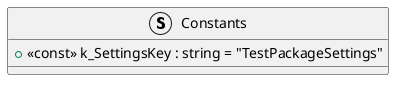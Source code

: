 @startuml
struct Constants {
    + <<const>> k_SettingsKey : string = "TestPackageSettings"
}
@enduml
